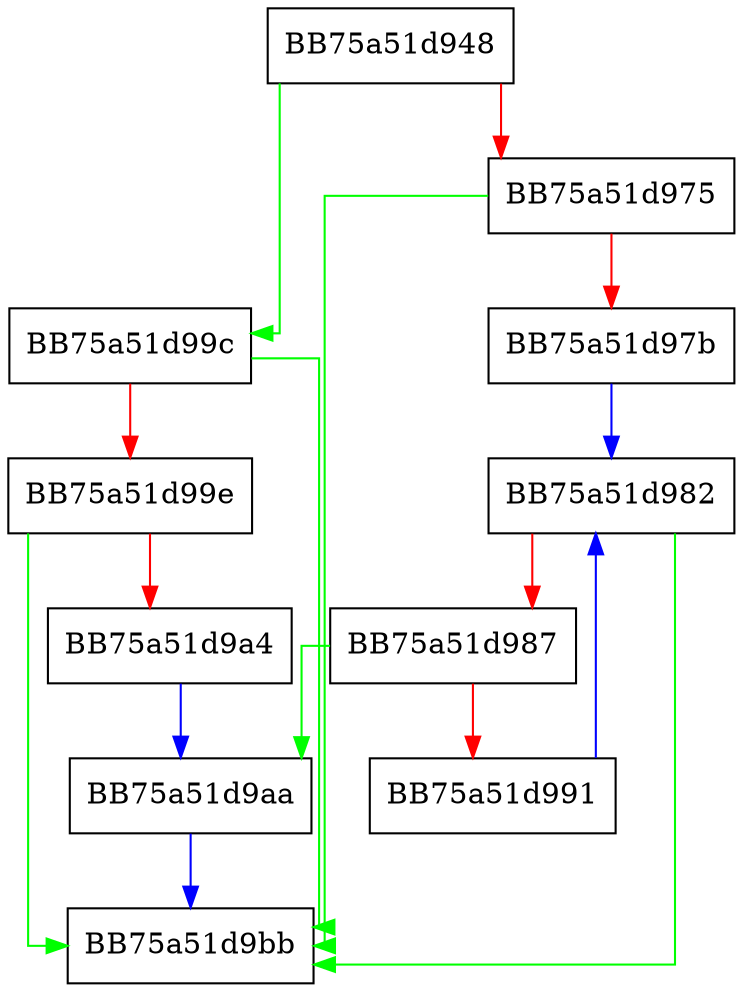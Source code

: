 digraph FindInStreamPackStreamIndex {
  node [shape="box"];
  graph [splines=ortho];
  BB75a51d948 -> BB75a51d99c [color="green"];
  BB75a51d948 -> BB75a51d975 [color="red"];
  BB75a51d975 -> BB75a51d9bb [color="green"];
  BB75a51d975 -> BB75a51d97b [color="red"];
  BB75a51d97b -> BB75a51d982 [color="blue"];
  BB75a51d982 -> BB75a51d9bb [color="green"];
  BB75a51d982 -> BB75a51d987 [color="red"];
  BB75a51d987 -> BB75a51d9aa [color="green"];
  BB75a51d987 -> BB75a51d991 [color="red"];
  BB75a51d991 -> BB75a51d982 [color="blue"];
  BB75a51d99c -> BB75a51d9bb [color="green"];
  BB75a51d99c -> BB75a51d99e [color="red"];
  BB75a51d99e -> BB75a51d9bb [color="green"];
  BB75a51d99e -> BB75a51d9a4 [color="red"];
  BB75a51d9a4 -> BB75a51d9aa [color="blue"];
  BB75a51d9aa -> BB75a51d9bb [color="blue"];
}